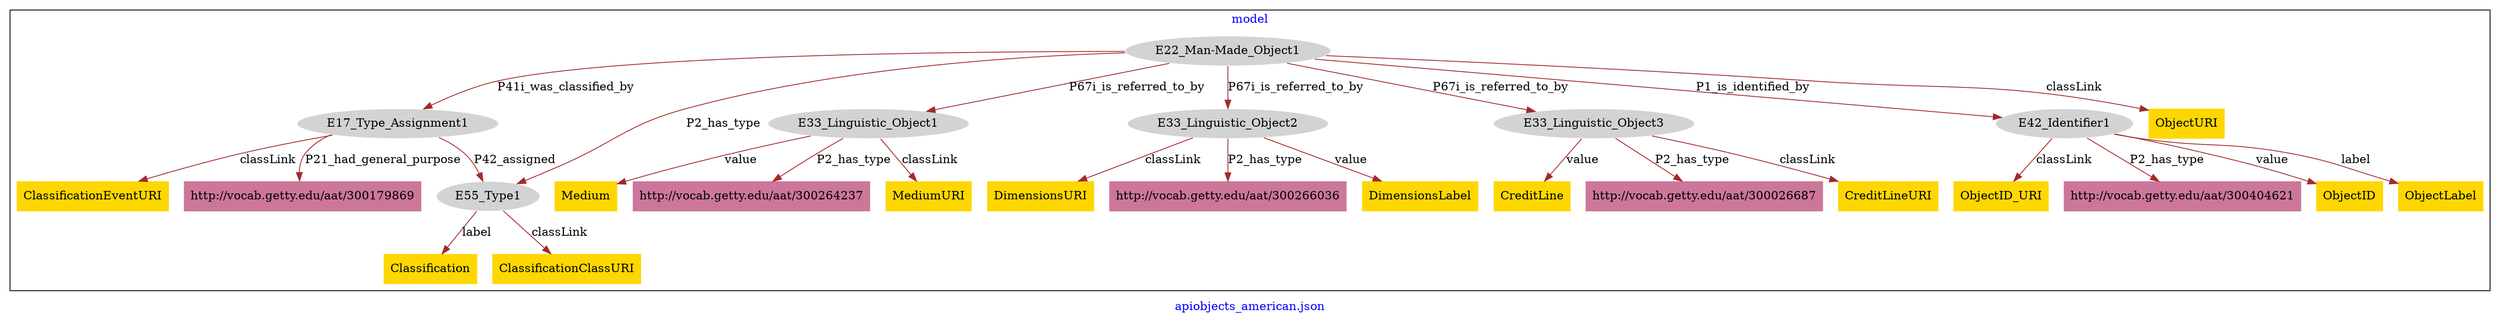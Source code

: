 digraph n0 {
fontcolor="blue"
remincross="true"
label="apiobjects_american.json"
subgraph cluster {
label="model"
n2[style="filled",color="white",fillcolor="lightgray",label="E17_Type_Assignment1"];
n3[style="filled",color="white",fillcolor="lightgray",label="E55_Type1"];
n4[style="filled",color="white",fillcolor="lightgray",label="E22_Man-Made_Object1"];
n5[style="filled",color="white",fillcolor="lightgray",label="E33_Linguistic_Object1"];
n6[style="filled",color="white",fillcolor="lightgray",label="E33_Linguistic_Object2"];
n7[style="filled",color="white",fillcolor="lightgray",label="E33_Linguistic_Object3"];
n8[style="filled",color="white",fillcolor="lightgray",label="E42_Identifier1"];
n9[shape="plaintext",style="filled",fillcolor="gold",label="MediumURI"];
n10[shape="plaintext",style="filled",fillcolor="gold",label="ClassificationEventURI"];
n11[shape="plaintext",style="filled",fillcolor="gold",label="Classification"];
n12[shape="plaintext",style="filled",fillcolor="gold",label="DimensionsLabel"];
n13[shape="plaintext",style="filled",fillcolor="gold",label="CreditLineURI"];
n14[shape="plaintext",style="filled",fillcolor="gold",label="CreditLine"];
n15[shape="plaintext",style="filled",fillcolor="gold",label="ClassificationClassURI"];
n16[shape="plaintext",style="filled",fillcolor="gold",label="ObjectURI"];
n17[shape="plaintext",style="filled",fillcolor="gold",label="DimensionsURI"];
n18[shape="plaintext",style="filled",fillcolor="gold",label="ObjectID"];
n19[shape="plaintext",style="filled",fillcolor="gold",label="ObjectLabel"];
n20[shape="plaintext",style="filled",fillcolor="gold",label="ObjectID_URI"];
n21[shape="plaintext",style="filled",fillcolor="gold",label="Medium"];
n22[shape="plaintext",style="filled",fillcolor="#CC7799",label="http://vocab.getty.edu/aat/300266036"];
n23[shape="plaintext",style="filled",fillcolor="#CC7799",label="http://vocab.getty.edu/aat/300026687"];
n24[shape="plaintext",style="filled",fillcolor="#CC7799",label="http://vocab.getty.edu/aat/300404621"];
n25[shape="plaintext",style="filled",fillcolor="#CC7799",label="http://vocab.getty.edu/aat/300179869"];
n26[shape="plaintext",style="filled",fillcolor="#CC7799",label="http://vocab.getty.edu/aat/300264237"];
}
n2 -> n3[color="brown",fontcolor="black",label="P42_assigned"]
n4 -> n2[color="brown",fontcolor="black",label="P41i_was_classified_by"]
n4 -> n5[color="brown",fontcolor="black",label="P67i_is_referred_to_by"]
n4 -> n6[color="brown",fontcolor="black",label="P67i_is_referred_to_by"]
n4 -> n7[color="brown",fontcolor="black",label="P67i_is_referred_to_by"]
n4 -> n8[color="brown",fontcolor="black",label="P1_is_identified_by"]
n5 -> n9[color="brown",fontcolor="black",label="classLink"]
n2 -> n10[color="brown",fontcolor="black",label="classLink"]
n3 -> n11[color="brown",fontcolor="black",label="label"]
n6 -> n12[color="brown",fontcolor="black",label="value"]
n7 -> n13[color="brown",fontcolor="black",label="classLink"]
n7 -> n14[color="brown",fontcolor="black",label="value"]
n3 -> n15[color="brown",fontcolor="black",label="classLink"]
n4 -> n16[color="brown",fontcolor="black",label="classLink"]
n6 -> n17[color="brown",fontcolor="black",label="classLink"]
n8 -> n18[color="brown",fontcolor="black",label="value"]
n8 -> n19[color="brown",fontcolor="black",label="label"]
n8 -> n20[color="brown",fontcolor="black",label="classLink"]
n5 -> n21[color="brown",fontcolor="black",label="value"]
n6 -> n22[color="brown",fontcolor="black",label="P2_has_type"]
n7 -> n23[color="brown",fontcolor="black",label="P2_has_type"]
n8 -> n24[color="brown",fontcolor="black",label="P2_has_type"]
n2 -> n25[color="brown",fontcolor="black",label="P21_had_general_purpose"]
n5 -> n26[color="brown",fontcolor="black",label="P2_has_type"]
n4 -> n3[color="brown",fontcolor="black",label="P2_has_type"]
}
